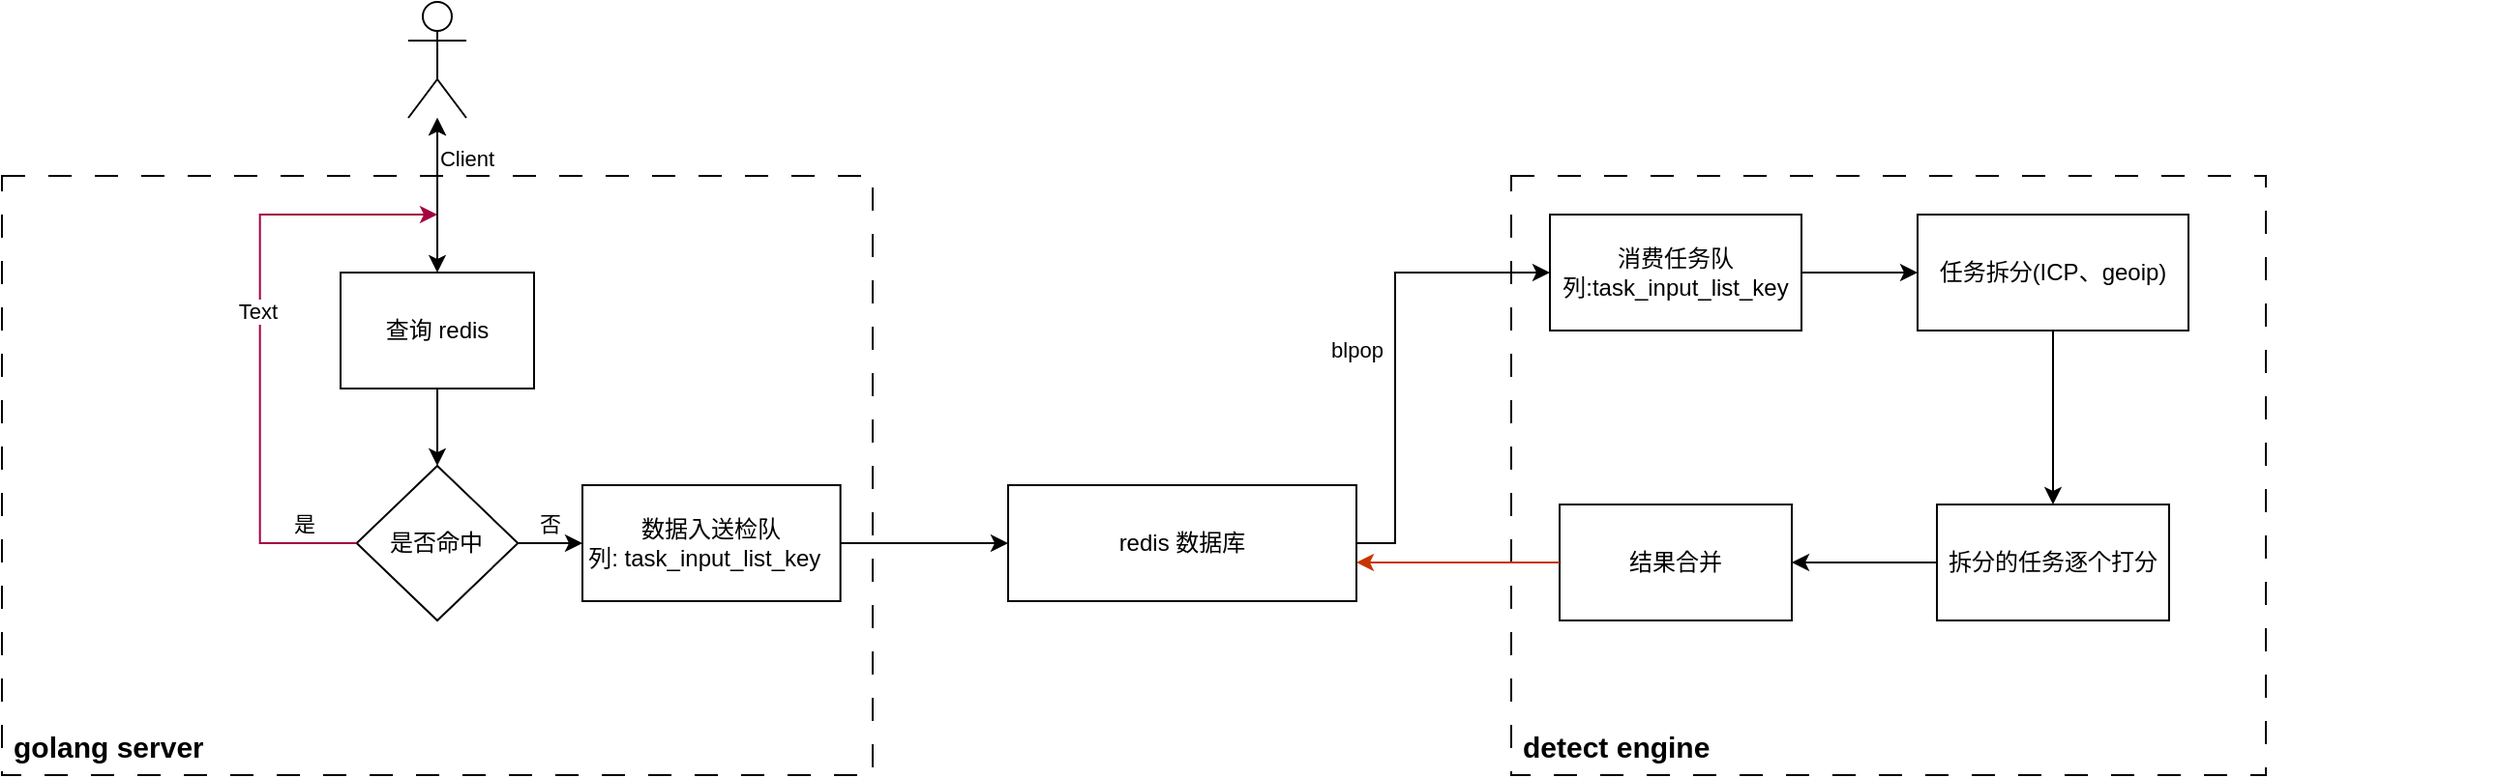<mxfile version="24.0.1" type="github">
  <diagram name="第 1 页" id="SFo6EVD3lCYizD3O0nEO">
    <mxGraphModel dx="2074" dy="1121" grid="1" gridSize="10" guides="1" tooltips="1" connect="1" arrows="1" fold="1" page="1" pageScale="1" pageWidth="3300" pageHeight="4681" math="0" shadow="0">
      <root>
        <mxCell id="0" />
        <mxCell id="1" parent="0" />
        <mxCell id="TXQYcuoiy-pk4226gjFW-22" value="" style="group" vertex="1" connectable="0" parent="1">
          <mxGeometry x="270" y="220" width="450" height="310" as="geometry" />
        </mxCell>
        <mxCell id="TXQYcuoiy-pk4226gjFW-19" value="" style="rounded=0;whiteSpace=wrap;html=1;dashed=1;dashPattern=12 12;" vertex="1" parent="TXQYcuoiy-pk4226gjFW-22">
          <mxGeometry width="450" height="310" as="geometry" />
        </mxCell>
        <mxCell id="TXQYcuoiy-pk4226gjFW-20" value="&lt;font style=&quot;font-size: 15px;&quot;&gt;&lt;b&gt;golang server&lt;/b&gt;&lt;/font&gt;" style="text;strokeColor=none;fillColor=none;align=left;verticalAlign=middle;spacingLeft=4;spacingRight=4;overflow=hidden;points=[[0,0.5],[1,0.5]];portConstraint=eastwest;rotatable=0;whiteSpace=wrap;html=1;strokeWidth=5;" vertex="1" parent="TXQYcuoiy-pk4226gjFW-22">
          <mxGeometry y="280" width="116.667" height="30" as="geometry" />
        </mxCell>
        <mxCell id="TXQYcuoiy-pk4226gjFW-26" value="查询 redis" style="rounded=0;whiteSpace=wrap;html=1;" vertex="1" parent="TXQYcuoiy-pk4226gjFW-22">
          <mxGeometry x="175" y="50" width="100" height="60" as="geometry" />
        </mxCell>
        <mxCell id="TXQYcuoiy-pk4226gjFW-27" value="是否命中" style="rhombus;whiteSpace=wrap;html=1;" vertex="1" parent="TXQYcuoiy-pk4226gjFW-22">
          <mxGeometry x="183.333" y="150" width="83.333" height="80" as="geometry" />
        </mxCell>
        <mxCell id="TXQYcuoiy-pk4226gjFW-30" value="" style="endArrow=classic;html=1;rounded=0;exitX=0.5;exitY=1;exitDx=0;exitDy=0;entryX=0.5;entryY=0;entryDx=0;entryDy=0;" edge="1" parent="TXQYcuoiy-pk4226gjFW-22" source="TXQYcuoiy-pk4226gjFW-26" target="TXQYcuoiy-pk4226gjFW-27">
          <mxGeometry width="50" height="50" relative="1" as="geometry">
            <mxPoint x="375" y="170" as="sourcePoint" />
            <mxPoint x="300" y="100" as="targetPoint" />
          </mxGeometry>
        </mxCell>
        <mxCell id="TXQYcuoiy-pk4226gjFW-31" value="" style="endArrow=classic;html=1;rounded=0;exitX=0;exitY=0.5;exitDx=0;exitDy=0;fillColor=#d80073;strokeColor=#A50040;" edge="1" parent="TXQYcuoiy-pk4226gjFW-22" source="TXQYcuoiy-pk4226gjFW-27">
          <mxGeometry width="50" height="50" relative="1" as="geometry">
            <mxPoint x="125" y="220" as="sourcePoint" />
            <mxPoint x="225" y="20" as="targetPoint" />
            <Array as="points">
              <mxPoint x="133.333" y="190" />
              <mxPoint x="133.333" y="20" />
            </Array>
          </mxGeometry>
        </mxCell>
        <mxCell id="TXQYcuoiy-pk4226gjFW-32" value="是" style="edgeLabel;html=1;align=center;verticalAlign=middle;resizable=0;points=[];" vertex="1" connectable="0" parent="TXQYcuoiy-pk4226gjFW-31">
          <mxGeometry x="-0.824" y="-3" relative="1" as="geometry">
            <mxPoint y="-7" as="offset" />
          </mxGeometry>
        </mxCell>
        <mxCell id="TXQYcuoiy-pk4226gjFW-38" value="Text" style="edgeLabel;html=1;align=center;verticalAlign=middle;resizable=0;points=[];" vertex="1" connectable="0" parent="TXQYcuoiy-pk4226gjFW-31">
          <mxGeometry x="0.091" y="2" relative="1" as="geometry">
            <mxPoint as="offset" />
          </mxGeometry>
        </mxCell>
        <mxCell id="TXQYcuoiy-pk4226gjFW-33" value="数据入送检队列:&amp;nbsp;task_input_list_key&amp;nbsp;&amp;nbsp;" style="rounded=0;whiteSpace=wrap;html=1;" vertex="1" parent="TXQYcuoiy-pk4226gjFW-22">
          <mxGeometry x="300" y="160" width="133.333" height="60" as="geometry" />
        </mxCell>
        <mxCell id="TXQYcuoiy-pk4226gjFW-34" value="否" style="endArrow=classic;html=1;rounded=0;exitX=1;exitY=0.5;exitDx=0;exitDy=0;entryX=0;entryY=0.5;entryDx=0;entryDy=0;" edge="1" parent="TXQYcuoiy-pk4226gjFW-22" source="TXQYcuoiy-pk4226gjFW-27" target="TXQYcuoiy-pk4226gjFW-33">
          <mxGeometry y="10" width="50" height="50" relative="1" as="geometry">
            <mxPoint x="291.667" y="300" as="sourcePoint" />
            <mxPoint x="333.333" y="250" as="targetPoint" />
            <mxPoint as="offset" />
          </mxGeometry>
        </mxCell>
        <mxCell id="TXQYcuoiy-pk4226gjFW-6" value="" style="shape=umlActor;verticalLabelPosition=bottom;verticalAlign=top;html=1;outlineConnect=0;" vertex="1" parent="1">
          <mxGeometry x="480" y="130" width="30" height="60" as="geometry" />
        </mxCell>
        <mxCell id="TXQYcuoiy-pk4226gjFW-14" value="" style="endArrow=classic;startArrow=classic;html=1;rounded=0;" edge="1" parent="1" source="TXQYcuoiy-pk4226gjFW-26" target="TXQYcuoiy-pk4226gjFW-6">
          <mxGeometry width="50" height="50" relative="1" as="geometry">
            <mxPoint x="1270" y="-130" as="sourcePoint" />
            <mxPoint x="1300" y="-190" as="targetPoint" />
          </mxGeometry>
        </mxCell>
        <mxCell id="TXQYcuoiy-pk4226gjFW-23" value="Client" style="edgeLabel;html=1;align=center;verticalAlign=middle;resizable=0;points=[];" vertex="1" connectable="0" parent="TXQYcuoiy-pk4226gjFW-14">
          <mxGeometry x="0.164" relative="1" as="geometry">
            <mxPoint x="15" y="-13" as="offset" />
          </mxGeometry>
        </mxCell>
        <mxCell id="TXQYcuoiy-pk4226gjFW-21" value="redis 数据库" style="rounded=0;whiteSpace=wrap;html=1;" vertex="1" parent="1">
          <mxGeometry x="790" y="380" width="180" height="60" as="geometry" />
        </mxCell>
        <mxCell id="TXQYcuoiy-pk4226gjFW-29" value="" style="edgeStyle=orthogonalEdgeStyle;rounded=0;orthogonalLoop=1;jettySize=auto;html=1;" edge="1" parent="1" source="TXQYcuoiy-pk4226gjFW-19" target="TXQYcuoiy-pk4226gjFW-6">
          <mxGeometry relative="1" as="geometry" />
        </mxCell>
        <mxCell id="TXQYcuoiy-pk4226gjFW-35" value="" style="endArrow=classic;html=1;rounded=0;exitX=1;exitY=0.5;exitDx=0;exitDy=0;entryX=0;entryY=0.5;entryDx=0;entryDy=0;" edge="1" parent="1" source="TXQYcuoiy-pk4226gjFW-33" target="TXQYcuoiy-pk4226gjFW-21">
          <mxGeometry width="50" height="50" relative="1" as="geometry">
            <mxPoint x="890" y="590" as="sourcePoint" />
            <mxPoint x="940" y="540" as="targetPoint" />
          </mxGeometry>
        </mxCell>
        <mxCell id="TXQYcuoiy-pk4226gjFW-40" value="" style="group" vertex="1" connectable="0" parent="1">
          <mxGeometry x="1050" y="220" width="510" height="310" as="geometry" />
        </mxCell>
        <mxCell id="TXQYcuoiy-pk4226gjFW-36" value="" style="rounded=0;whiteSpace=wrap;html=1;dashed=1;dashPattern=12 12;" vertex="1" parent="TXQYcuoiy-pk4226gjFW-40">
          <mxGeometry width="390" height="310" as="geometry" />
        </mxCell>
        <mxCell id="TXQYcuoiy-pk4226gjFW-39" value="&lt;span style=&quot;font-size: 15px;&quot;&gt;&lt;b&gt;detect engine&lt;/b&gt;&lt;/span&gt;" style="text;strokeColor=none;fillColor=none;align=left;verticalAlign=middle;spacingLeft=4;spacingRight=4;overflow=hidden;points=[[0,0.5],[1,0.5]];portConstraint=eastwest;rotatable=0;whiteSpace=wrap;html=1;strokeWidth=5;" vertex="1" parent="TXQYcuoiy-pk4226gjFW-40">
          <mxGeometry y="280" width="116.667" height="30" as="geometry" />
        </mxCell>
        <mxCell id="TXQYcuoiy-pk4226gjFW-37" value="消费任务队列:task_input_list_key" style="rounded=0;whiteSpace=wrap;html=1;" vertex="1" parent="TXQYcuoiy-pk4226gjFW-40">
          <mxGeometry x="20" y="20" width="130" height="60" as="geometry" />
        </mxCell>
        <mxCell id="TXQYcuoiy-pk4226gjFW-43" value="任务拆分(ICP、geoip)" style="rounded=0;whiteSpace=wrap;html=1;" vertex="1" parent="TXQYcuoiy-pk4226gjFW-40">
          <mxGeometry x="210" y="20" width="140" height="60" as="geometry" />
        </mxCell>
        <mxCell id="TXQYcuoiy-pk4226gjFW-44" value="" style="endArrow=classic;html=1;rounded=0;exitX=1;exitY=0.5;exitDx=0;exitDy=0;entryX=0;entryY=0.5;entryDx=0;entryDy=0;" edge="1" parent="TXQYcuoiy-pk4226gjFW-40" source="TXQYcuoiy-pk4226gjFW-37" target="TXQYcuoiy-pk4226gjFW-43">
          <mxGeometry width="50" height="50" relative="1" as="geometry">
            <mxPoint x="170" y="-120" as="sourcePoint" />
            <mxPoint x="280" y="-190" as="targetPoint" />
          </mxGeometry>
        </mxCell>
        <mxCell id="TXQYcuoiy-pk4226gjFW-45" value="拆分的任务逐个打分" style="rounded=0;whiteSpace=wrap;html=1;" vertex="1" parent="TXQYcuoiy-pk4226gjFW-40">
          <mxGeometry x="220" y="170" width="120" height="60" as="geometry" />
        </mxCell>
        <mxCell id="TXQYcuoiy-pk4226gjFW-46" value="" style="endArrow=classic;html=1;rounded=0;exitX=0.5;exitY=1;exitDx=0;exitDy=0;" edge="1" parent="TXQYcuoiy-pk4226gjFW-40" source="TXQYcuoiy-pk4226gjFW-43" target="TXQYcuoiy-pk4226gjFW-45">
          <mxGeometry width="50" height="50" relative="1" as="geometry">
            <mxPoint x="160" y="-80" as="sourcePoint" />
            <mxPoint x="210" y="-130" as="targetPoint" />
          </mxGeometry>
        </mxCell>
        <mxCell id="TXQYcuoiy-pk4226gjFW-55" value="结果合并" style="rounded=0;whiteSpace=wrap;html=1;" vertex="1" parent="TXQYcuoiy-pk4226gjFW-40">
          <mxGeometry x="25" y="170" width="120" height="60" as="geometry" />
        </mxCell>
        <mxCell id="TXQYcuoiy-pk4226gjFW-56" value="" style="endArrow=classic;html=1;rounded=0;exitX=0;exitY=0.5;exitDx=0;exitDy=0;entryX=1;entryY=0.5;entryDx=0;entryDy=0;" edge="1" parent="TXQYcuoiy-pk4226gjFW-40" source="TXQYcuoiy-pk4226gjFW-45" target="TXQYcuoiy-pk4226gjFW-55">
          <mxGeometry width="50" height="50" relative="1" as="geometry">
            <mxPoint x="160" y="440" as="sourcePoint" />
            <mxPoint x="210" y="390" as="targetPoint" />
          </mxGeometry>
        </mxCell>
        <mxCell id="TXQYcuoiy-pk4226gjFW-41" value="" style="endArrow=classic;html=1;rounded=0;exitX=1;exitY=0.5;exitDx=0;exitDy=0;entryX=0;entryY=0.5;entryDx=0;entryDy=0;" edge="1" parent="1" source="TXQYcuoiy-pk4226gjFW-21" target="TXQYcuoiy-pk4226gjFW-37">
          <mxGeometry width="50" height="50" relative="1" as="geometry">
            <mxPoint x="910" y="650" as="sourcePoint" />
            <mxPoint x="960" y="600" as="targetPoint" />
            <Array as="points">
              <mxPoint x="990" y="410" />
              <mxPoint x="990" y="270" />
            </Array>
          </mxGeometry>
        </mxCell>
        <mxCell id="TXQYcuoiy-pk4226gjFW-42" value="blpop" style="edgeLabel;html=1;align=center;verticalAlign=middle;resizable=0;points=[];" vertex="1" connectable="0" parent="TXQYcuoiy-pk4226gjFW-41">
          <mxGeometry x="-0.1" y="-1" relative="1" as="geometry">
            <mxPoint x="-21" y="-12" as="offset" />
          </mxGeometry>
        </mxCell>
        <mxCell id="TXQYcuoiy-pk4226gjFW-57" value="" style="endArrow=classic;html=1;rounded=0;exitX=0;exitY=0.5;exitDx=0;exitDy=0;fillColor=#fa6800;strokeColor=#C73500;" edge="1" parent="1" source="TXQYcuoiy-pk4226gjFW-55">
          <mxGeometry width="50" height="50" relative="1" as="geometry">
            <mxPoint x="1088.02" y="422.02" as="sourcePoint" />
            <mxPoint x="970" y="420" as="targetPoint" />
          </mxGeometry>
        </mxCell>
      </root>
    </mxGraphModel>
  </diagram>
</mxfile>

